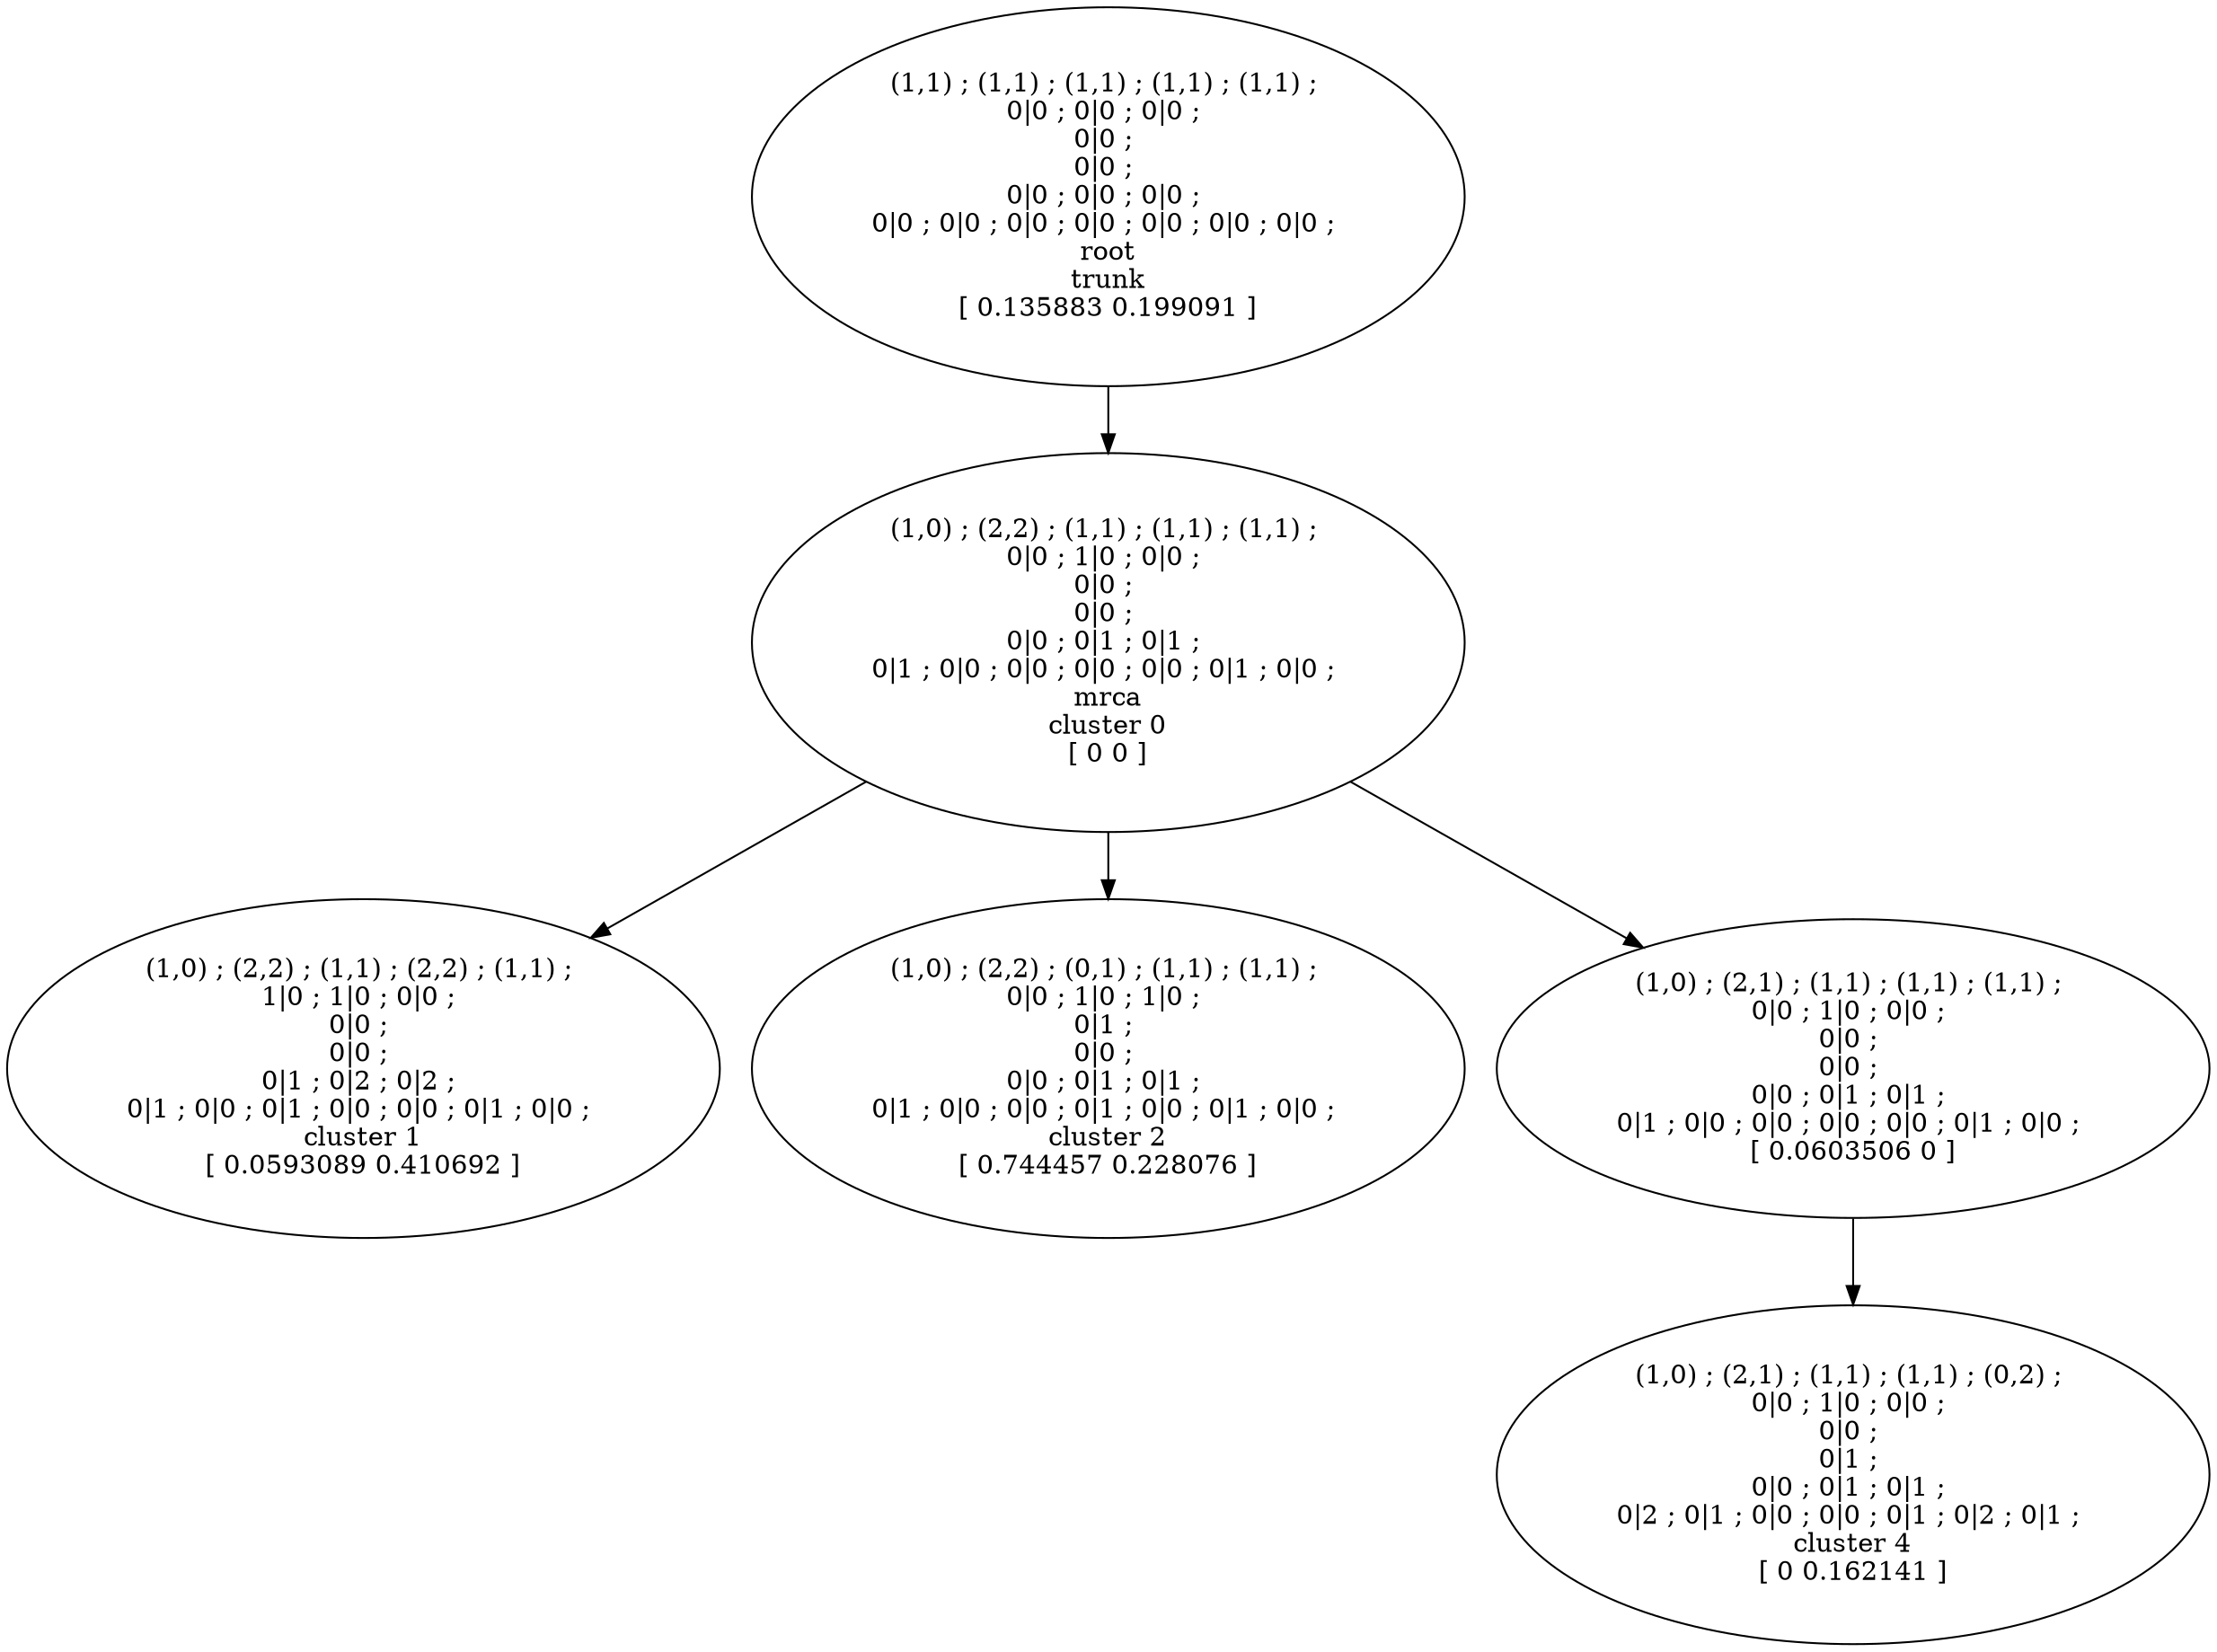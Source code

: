 digraph T {
	7 [label="(1,1) ; (1,1) ; (1,1) ; (1,1) ; (1,1) ; \n0|0 ; 0|0 ; 0|0 ; \n0|0 ; \n0|0 ; \n0|0 ; 0|0 ; 0|0 ; \n0|0 ; 0|0 ; 0|0 ; 0|0 ; 0|0 ; 0|0 ; 0|0 ; \nroot\ntrunk\n[ 0.135883 0.199091 ]"]
	6 [label="(1,0) ; (2,2) ; (1,1) ; (2,2) ; (1,1) ; \n1|0 ; 1|0 ; 0|0 ; \n0|0 ; \n0|0 ; \n0|1 ; 0|2 ; 0|2 ; \n0|1 ; 0|0 ; 0|1 ; 0|0 ; 0|0 ; 0|1 ; 0|0 ; \ncluster 1\n[ 0.0593089 0.410692 ]"]
	5 [label="(1,0) ; (2,2) ; (1,1) ; (1,1) ; (1,1) ; \n0|0 ; 1|0 ; 0|0 ; \n0|0 ; \n0|0 ; \n0|0 ; 0|1 ; 0|1 ; \n0|1 ; 0|0 ; 0|0 ; 0|0 ; 0|0 ; 0|1 ; 0|0 ; \nmrca\ncluster 0\n[ 0 0 ]"]
	4 [label="(1,0) ; (2,2) ; (0,1) ; (1,1) ; (1,1) ; \n0|0 ; 1|0 ; 1|0 ; \n0|1 ; \n0|0 ; \n0|0 ; 0|1 ; 0|1 ; \n0|1 ; 0|0 ; 0|0 ; 0|1 ; 0|0 ; 0|1 ; 0|0 ; \ncluster 2\n[ 0.744457 0.228076 ]"]
	2 [label="(1,0) ; (2,1) ; (1,1) ; (1,1) ; (1,1) ; \n0|0 ; 1|0 ; 0|0 ; \n0|0 ; \n0|0 ; \n0|0 ; 0|1 ; 0|1 ; \n0|1 ; 0|0 ; 0|0 ; 0|0 ; 0|0 ; 0|1 ; 0|0 ; \n[ 0.0603506 0 ]"]
	1 [label="(1,0) ; (2,1) ; (1,1) ; (1,1) ; (0,2) ; \n0|0 ; 1|0 ; 0|0 ; \n0|0 ; \n0|1 ; \n0|0 ; 0|1 ; 0|1 ; \n0|2 ; 0|1 ; 0|0 ; 0|0 ; 0|1 ; 0|2 ; 0|1 ; \ncluster 4\n[ 0 0.162141 ]"]
7 -> 5
5 -> 6
5 -> 4
5 -> 2
2 -> 1
}
